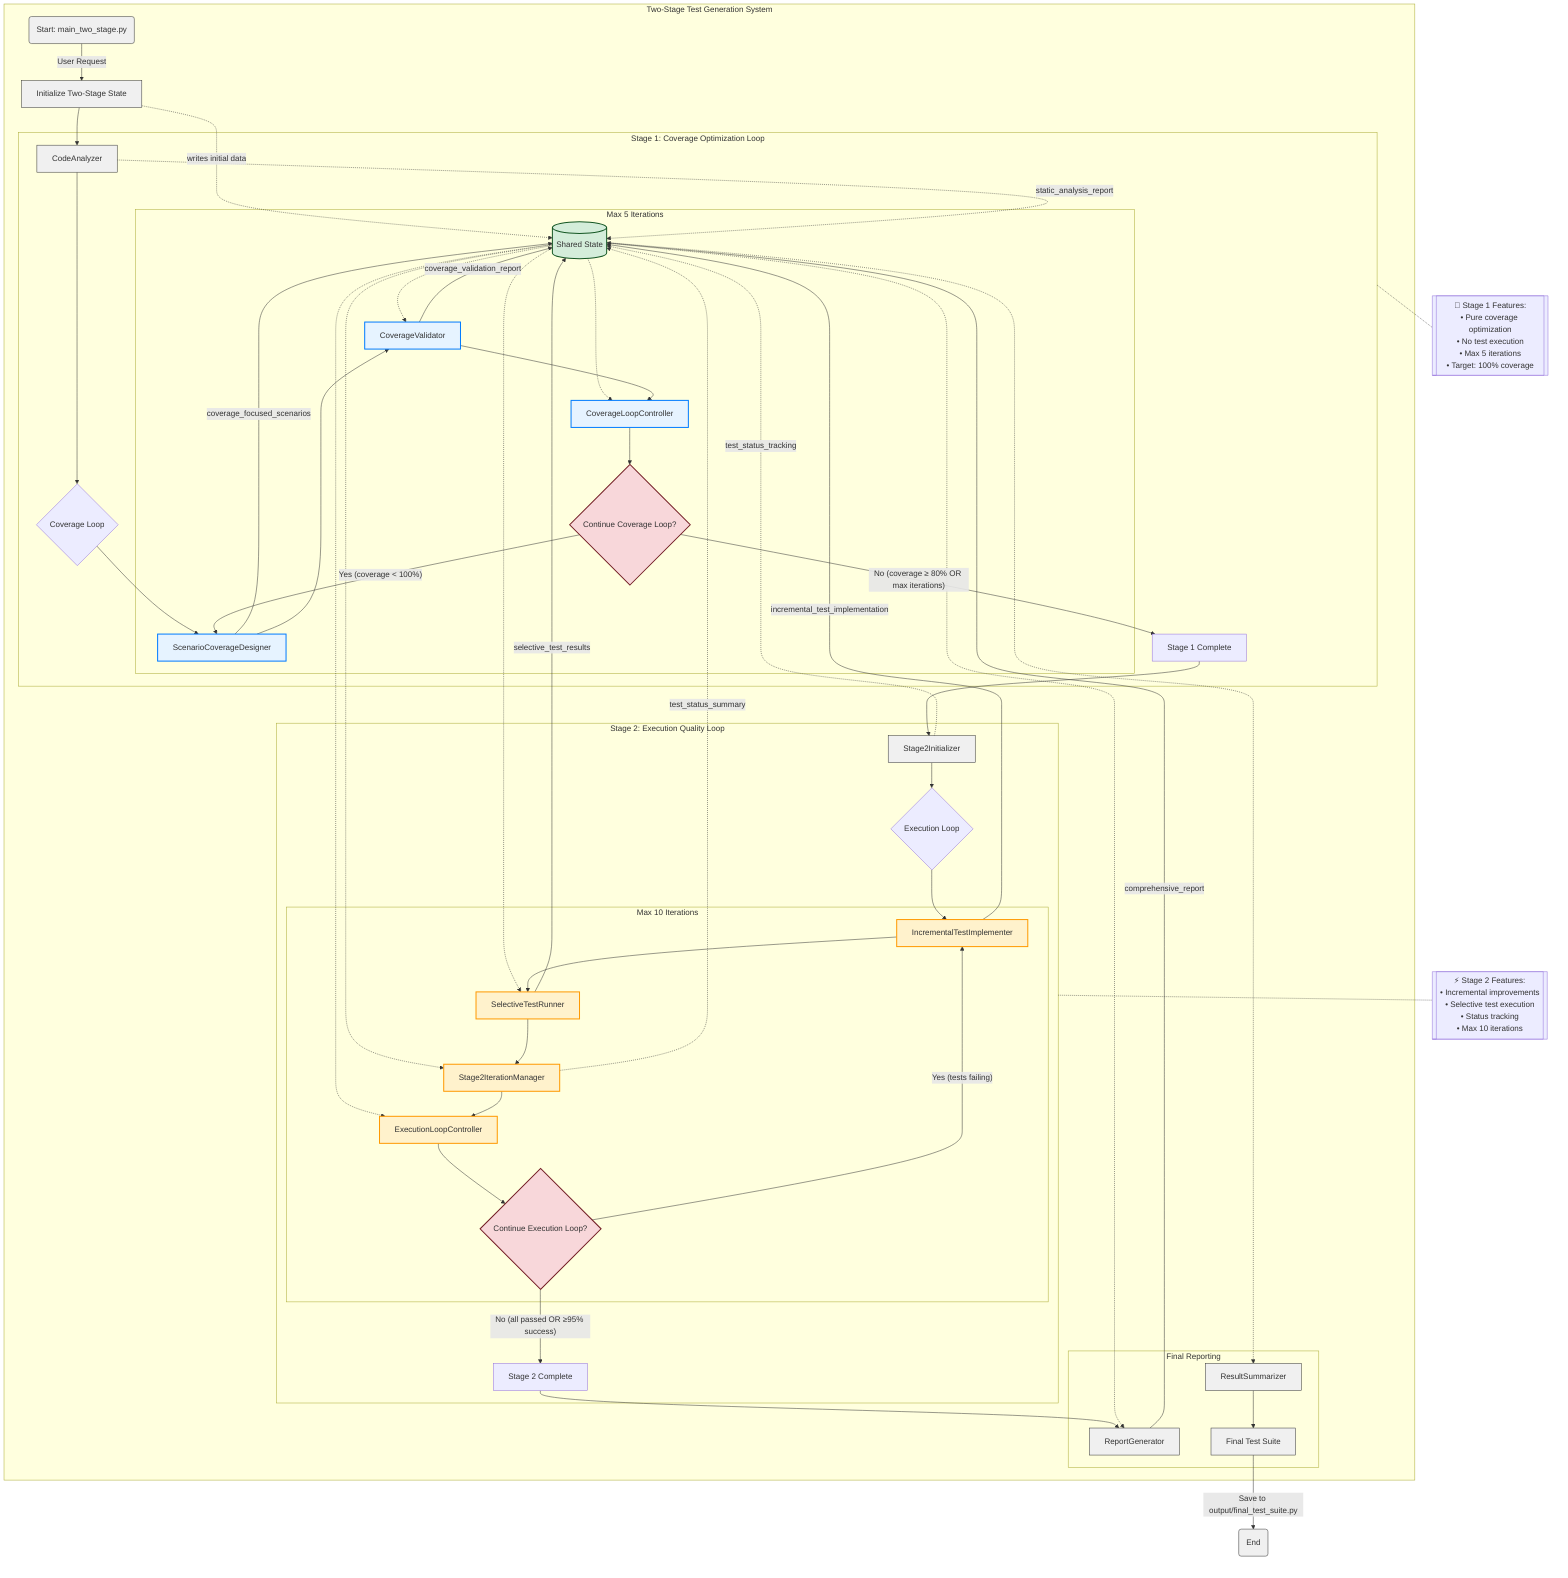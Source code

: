 graph TD
    classDef stage1 fill:#e6f3ff,stroke:#007bff,stroke-width:2px;
    classDef stage2 fill:#fff2cc,stroke:#ff9900,stroke-width:2px;
    classDef controller fill:#f8d7da,stroke:#721c24,stroke-width:2px;
    classDef state fill:#d4edda,stroke:#155724,stroke-width:2px,shape:cylinder;
    classDef flow fill:#f0f0f0,stroke:#333;

    subgraph TwoStageSystem [Two-Stage Test Generation System]
        direction TB
        
        Start(Start: main_two_stage.py) --> |User Request| Init[Initialize Two-Stage State]
        Init -.-> |writes initial data| StateDB[(Shared State)]
        
        %% Initial Analysis (Reused)
        Init --> CodeAnalyzer[CodeAnalyzer]
        CodeAnalyzer -.-> |static_analysis_report| StateDB
        
        %% Stage 1: Coverage Optimization Loop
        subgraph Stage1 [Stage 1: Coverage Optimization Loop]
            direction TB
            CodeAnalyzer --> CovLoop{Coverage Loop}
            
            subgraph CovLoopAgents [Max 5 Iterations]
                SCD[ScenarioCoverageDesigner] --> |coverage_focused_scenarios| StateDB
                StateDB -.-> CV[CoverageValidator] 
                CV --> |coverage_validation_report| StateDB
                StateDB -.-> CLC[CoverageLoopController]
                CLC --> CovDecision{Continue Coverage Loop?}
            end
            
            CovLoop --> SCD
            SCD --> CV
            CV --> CLC
            CovDecision -- "Yes (coverage < 100%)" --> SCD
            CovDecision -- "No (coverage ≥ 80% OR max iterations)" --> Stage1Complete[Stage 1 Complete]
        end
        
        %% Stage 2 Initialization
        Stage1Complete --> S2Init[Stage2Initializer]
        S2Init -.-> |test_status_tracking| StateDB
        
        %% Stage 2: Execution Quality Loop  
        subgraph Stage2 [Stage 2: Execution Quality Loop]
            direction TB
            S2Init --> ExecLoop{Execution Loop}
            
            subgraph ExecLoopAgents [Max 10 Iterations]
                ITI[IncrementalTestImplementer] --> |incremental_test_implementation| StateDB
                StateDB -.-> STR[SelectiveTestRunner]
                STR --> |selective_test_results| StateDB
                StateDB -.-> S2IM[Stage2IterationManager]
                S2IM -.-> |test_status_summary| StateDB
                StateDB -.-> ELC[ExecutionLoopController]
                ELC --> ExecDecision{Continue Execution Loop?}
            end
            
            ExecLoop --> ITI
            ITI --> STR
            STR --> S2IM
            S2IM --> ELC
            ExecDecision -- "Yes (tests failing)" --> ITI
            ExecDecision -- "No (all passed OR ≥95% success)" --> Stage2Complete[Stage 2 Complete]
        end
        
        %% Final Reporting (Reused)
        subgraph FinalReporting [Final Reporting]
            Stage2Complete --> ReportGen[ReportGenerator]
            StateDB -.-> ReportGen
            ReportGen --> |comprehensive_report| StateDB
            StateDB -.-> ResultSum[ResultSummarizer]
            ResultSum --> FinalOutput[Final Test Suite]
        end
    end
    
    FinalOutput --> |Save to output/final_test_suite.py| End(End)
    
    %% Styling
    class SCD,CV,CLC stage1;
    class ITI,STR,S2IM,ELC stage2;
    class CovDecision,ExecDecision controller;
    class StateDB state;
    class Start,End,Init,CodeAnalyzer,S2Init,ReportGen,ResultSum,FinalOutput flow;

    %% Key Features Annotations
    Stage1 -.- Feature1[["🎯 Stage 1 Features:<br/>• Pure coverage optimization<br/>• No test execution<br/>• Max 5 iterations<br/>• Target: 100% coverage"]]
    Stage2 -.- Feature2[["⚡ Stage 2 Features:<br/>• Incremental improvements<br/>• Selective test execution<br/>• Status tracking<br/>• Max 10 iterations"]]